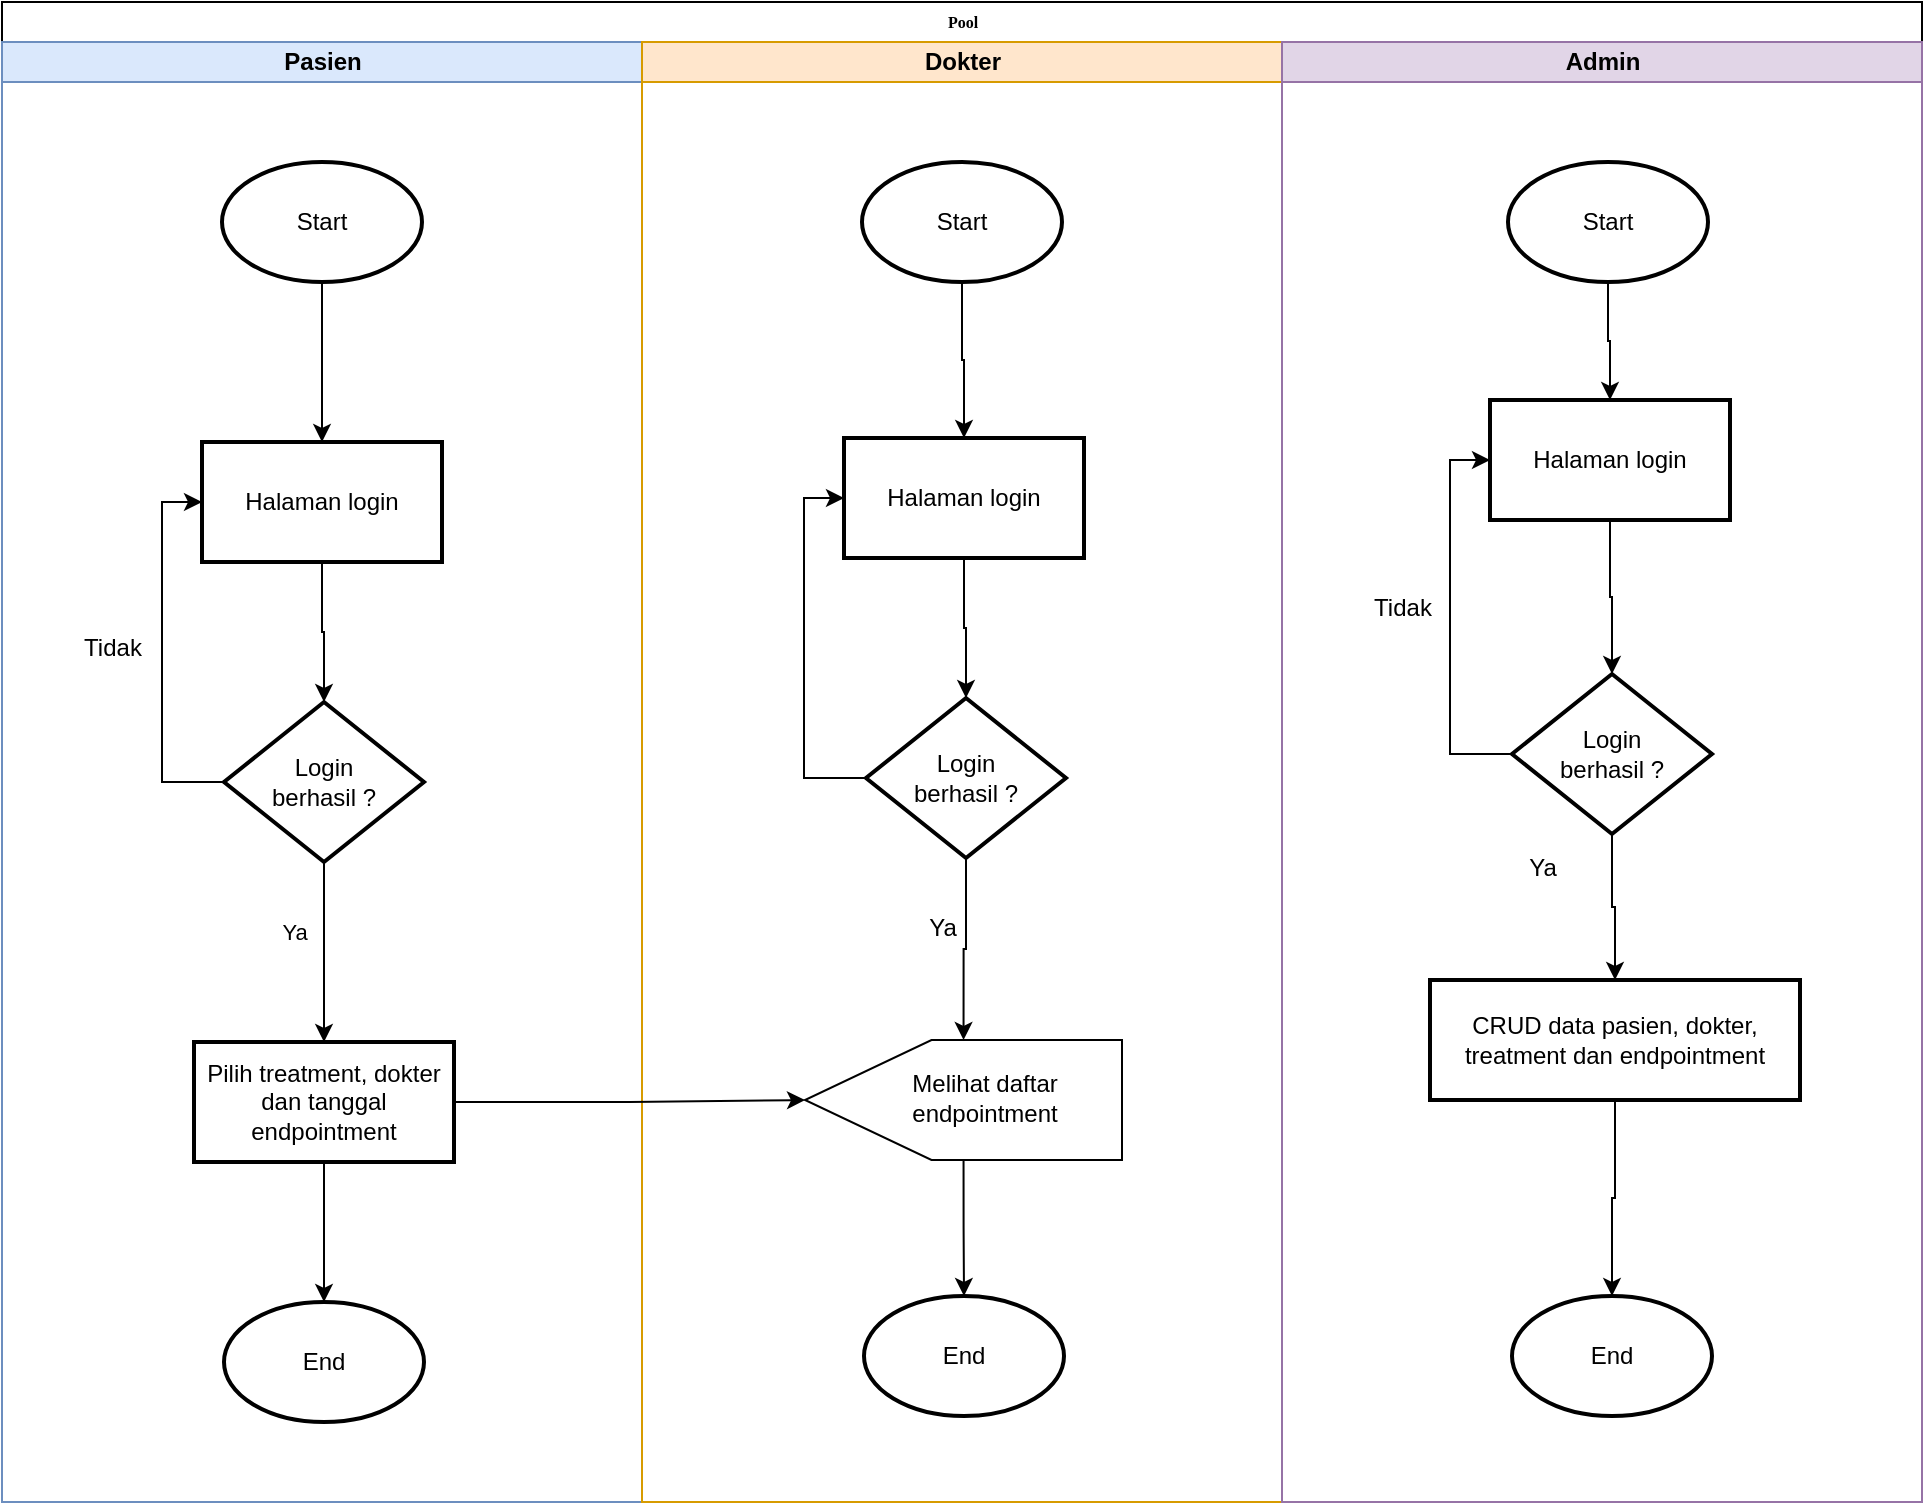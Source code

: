 <mxfile version="24.3.1" type="github">
  <diagram name="Page-1" id="74e2e168-ea6b-b213-b513-2b3c1d86103e">
    <mxGraphModel dx="1222" dy="686" grid="1" gridSize="10" guides="1" tooltips="1" connect="1" arrows="1" fold="1" page="1" pageScale="1" pageWidth="1100" pageHeight="850" background="none" math="0" shadow="0">
      <root>
        <mxCell id="0" />
        <mxCell id="1" parent="0" />
        <mxCell id="77e6c97f196da883-1" value="Pool" style="swimlane;html=1;childLayout=stackLayout;startSize=20;rounded=0;shadow=0;labelBackgroundColor=none;strokeWidth=1;fontFamily=Verdana;fontSize=8;align=center;" parent="1" vertex="1">
          <mxGeometry x="40" y="40" width="960" height="750" as="geometry" />
        </mxCell>
        <mxCell id="77e6c97f196da883-2" value="Pasien" style="swimlane;html=1;startSize=20;fillColor=#dae8fc;strokeColor=#6c8ebf;" parent="77e6c97f196da883-1" vertex="1">
          <mxGeometry y="20" width="320" height="730" as="geometry" />
        </mxCell>
        <mxCell id="SSBx5PmmuTlRX3L8GVTF-31" value="" style="edgeStyle=orthogonalEdgeStyle;rounded=0;orthogonalLoop=1;jettySize=auto;html=1;" edge="1" parent="77e6c97f196da883-2" source="SSBx5PmmuTlRX3L8GVTF-29" target="SSBx5PmmuTlRX3L8GVTF-30">
          <mxGeometry relative="1" as="geometry" />
        </mxCell>
        <mxCell id="SSBx5PmmuTlRX3L8GVTF-29" value="Start" style="strokeWidth=2;html=1;shape=mxgraph.flowchart.start_1;whiteSpace=wrap;" vertex="1" parent="77e6c97f196da883-2">
          <mxGeometry x="110" y="60" width="100" height="60" as="geometry" />
        </mxCell>
        <mxCell id="SSBx5PmmuTlRX3L8GVTF-33" value="" style="edgeStyle=orthogonalEdgeStyle;rounded=0;orthogonalLoop=1;jettySize=auto;html=1;" edge="1" parent="77e6c97f196da883-2" source="SSBx5PmmuTlRX3L8GVTF-30" target="SSBx5PmmuTlRX3L8GVTF-32">
          <mxGeometry relative="1" as="geometry" />
        </mxCell>
        <mxCell id="SSBx5PmmuTlRX3L8GVTF-30" value="Halaman login" style="whiteSpace=wrap;html=1;strokeWidth=2;" vertex="1" parent="77e6c97f196da883-2">
          <mxGeometry x="100" y="200" width="120" height="60" as="geometry" />
        </mxCell>
        <mxCell id="SSBx5PmmuTlRX3L8GVTF-34" style="edgeStyle=orthogonalEdgeStyle;rounded=0;orthogonalLoop=1;jettySize=auto;html=1;exitX=0;exitY=0.5;exitDx=0;exitDy=0;entryX=0;entryY=0.5;entryDx=0;entryDy=0;" edge="1" parent="77e6c97f196da883-2" source="SSBx5PmmuTlRX3L8GVTF-32" target="SSBx5PmmuTlRX3L8GVTF-30">
          <mxGeometry relative="1" as="geometry" />
        </mxCell>
        <mxCell id="SSBx5PmmuTlRX3L8GVTF-38" style="edgeStyle=orthogonalEdgeStyle;rounded=0;orthogonalLoop=1;jettySize=auto;html=1;exitX=0.5;exitY=1;exitDx=0;exitDy=0;entryX=0.5;entryY=0;entryDx=0;entryDy=0;" edge="1" parent="77e6c97f196da883-2" source="SSBx5PmmuTlRX3L8GVTF-32" target="SSBx5PmmuTlRX3L8GVTF-36">
          <mxGeometry relative="1" as="geometry" />
        </mxCell>
        <mxCell id="SSBx5PmmuTlRX3L8GVTF-39" value="Ya" style="edgeLabel;html=1;align=center;verticalAlign=middle;resizable=0;points=[];" vertex="1" connectable="0" parent="SSBx5PmmuTlRX3L8GVTF-38">
          <mxGeometry x="-0.311" y="-1" relative="1" as="geometry">
            <mxPoint x="-14" y="4" as="offset" />
          </mxGeometry>
        </mxCell>
        <mxCell id="SSBx5PmmuTlRX3L8GVTF-32" value="Login&lt;div&gt;berhasil ?&lt;/div&gt;" style="rhombus;whiteSpace=wrap;html=1;strokeWidth=2;" vertex="1" parent="77e6c97f196da883-2">
          <mxGeometry x="111" y="330" width="100" height="80" as="geometry" />
        </mxCell>
        <mxCell id="SSBx5PmmuTlRX3L8GVTF-35" value="Tidak" style="text;html=1;align=center;verticalAlign=middle;resizable=0;points=[];autosize=1;strokeColor=none;fillColor=none;" vertex="1" parent="77e6c97f196da883-2">
          <mxGeometry x="30" y="288" width="50" height="30" as="geometry" />
        </mxCell>
        <mxCell id="SSBx5PmmuTlRX3L8GVTF-41" value="" style="edgeStyle=orthogonalEdgeStyle;rounded=0;orthogonalLoop=1;jettySize=auto;html=1;" edge="1" parent="77e6c97f196da883-2" source="SSBx5PmmuTlRX3L8GVTF-36">
          <mxGeometry relative="1" as="geometry">
            <mxPoint x="161" y="630" as="targetPoint" />
          </mxGeometry>
        </mxCell>
        <mxCell id="SSBx5PmmuTlRX3L8GVTF-36" value="Pilih treatment, dokter dan tanggal endpointment" style="whiteSpace=wrap;html=1;strokeWidth=2;" vertex="1" parent="77e6c97f196da883-2">
          <mxGeometry x="96" y="500" width="130" height="60" as="geometry" />
        </mxCell>
        <mxCell id="SSBx5PmmuTlRX3L8GVTF-42" value="End" style="strokeWidth=2;html=1;shape=mxgraph.flowchart.start_1;whiteSpace=wrap;" vertex="1" parent="77e6c97f196da883-2">
          <mxGeometry x="111" y="630" width="100" height="60" as="geometry" />
        </mxCell>
        <mxCell id="77e6c97f196da883-3" value="Dokter" style="swimlane;html=1;startSize=20;fillColor=#ffe6cc;strokeColor=#d79b00;" parent="77e6c97f196da883-1" vertex="1">
          <mxGeometry x="320" y="20" width="320" height="730" as="geometry" />
        </mxCell>
        <mxCell id="SSBx5PmmuTlRX3L8GVTF-43" value="Start" style="strokeWidth=2;html=1;shape=mxgraph.flowchart.start_1;whiteSpace=wrap;" vertex="1" parent="77e6c97f196da883-3">
          <mxGeometry x="110" y="60" width="100" height="60" as="geometry" />
        </mxCell>
        <mxCell id="SSBx5PmmuTlRX3L8GVTF-54" value="" style="verticalLabelPosition=bottom;verticalAlign=top;html=1;shape=offPageConnector;rounded=0;size=0.399;rotation=90;" vertex="1" parent="77e6c97f196da883-3">
          <mxGeometry x="130.75" y="449.75" width="60" height="158.5" as="geometry" />
        </mxCell>
        <mxCell id="SSBx5PmmuTlRX3L8GVTF-58" value="Melihat daftar&lt;div&gt;endpointment&lt;/div&gt;" style="text;html=1;align=center;verticalAlign=middle;resizable=0;points=[];autosize=1;strokeColor=none;fillColor=none;" vertex="1" parent="77e6c97f196da883-3">
          <mxGeometry x="121" y="508" width="100" height="40" as="geometry" />
        </mxCell>
        <mxCell id="77e6c97f196da883-4" value="Admin" style="swimlane;html=1;startSize=20;fillColor=#e1d5e7;strokeColor=#9673a6;" parent="77e6c97f196da883-1" vertex="1">
          <mxGeometry x="640" y="20" width="320" height="730" as="geometry">
            <mxRectangle x="320" y="20" width="40" height="730" as="alternateBounds" />
          </mxGeometry>
        </mxCell>
        <mxCell id="SSBx5PmmuTlRX3L8GVTF-79" value="" style="edgeStyle=orthogonalEdgeStyle;rounded=0;orthogonalLoop=1;jettySize=auto;html=1;" edge="1" parent="77e6c97f196da883-4" source="SSBx5PmmuTlRX3L8GVTF-73" target="SSBx5PmmuTlRX3L8GVTF-78">
          <mxGeometry relative="1" as="geometry" />
        </mxCell>
        <mxCell id="SSBx5PmmuTlRX3L8GVTF-73" value="CRUD data pasien, dokter, treatment dan endpointment" style="whiteSpace=wrap;html=1;strokeWidth=2;" vertex="1" parent="77e6c97f196da883-4">
          <mxGeometry x="74" y="469" width="185" height="60" as="geometry" />
        </mxCell>
        <mxCell id="SSBx5PmmuTlRX3L8GVTF-78" value="End" style="strokeWidth=2;html=1;shape=mxgraph.flowchart.start_1;whiteSpace=wrap;" vertex="1" parent="77e6c97f196da883-4">
          <mxGeometry x="115" y="627" width="100" height="60" as="geometry" />
        </mxCell>
        <mxCell id="SSBx5PmmuTlRX3L8GVTF-57" style="edgeStyle=orthogonalEdgeStyle;rounded=0;orthogonalLoop=1;jettySize=auto;html=1;exitX=1;exitY=0.5;exitDx=0;exitDy=0;" edge="1" parent="77e6c97f196da883-1" source="SSBx5PmmuTlRX3L8GVTF-36" target="SSBx5PmmuTlRX3L8GVTF-54">
          <mxGeometry relative="1" as="geometry" />
        </mxCell>
        <mxCell id="SSBx5PmmuTlRX3L8GVTF-46" value="" style="edgeStyle=orthogonalEdgeStyle;rounded=0;orthogonalLoop=1;jettySize=auto;html=1;" edge="1" parent="1" source="SSBx5PmmuTlRX3L8GVTF-47" target="SSBx5PmmuTlRX3L8GVTF-51">
          <mxGeometry relative="1" as="geometry" />
        </mxCell>
        <mxCell id="SSBx5PmmuTlRX3L8GVTF-47" value="Halaman login" style="whiteSpace=wrap;html=1;strokeWidth=2;" vertex="1" parent="1">
          <mxGeometry x="461" y="258" width="120" height="60" as="geometry" />
        </mxCell>
        <mxCell id="SSBx5PmmuTlRX3L8GVTF-48" style="edgeStyle=orthogonalEdgeStyle;rounded=0;orthogonalLoop=1;jettySize=auto;html=1;exitX=0;exitY=0.5;exitDx=0;exitDy=0;entryX=0;entryY=0.5;entryDx=0;entryDy=0;" edge="1" parent="1" source="SSBx5PmmuTlRX3L8GVTF-51" target="SSBx5PmmuTlRX3L8GVTF-47">
          <mxGeometry relative="1" as="geometry" />
        </mxCell>
        <mxCell id="SSBx5PmmuTlRX3L8GVTF-55" value="" style="edgeStyle=orthogonalEdgeStyle;rounded=0;orthogonalLoop=1;jettySize=auto;html=1;" edge="1" parent="1" source="SSBx5PmmuTlRX3L8GVTF-51" target="SSBx5PmmuTlRX3L8GVTF-54">
          <mxGeometry relative="1" as="geometry" />
        </mxCell>
        <mxCell id="SSBx5PmmuTlRX3L8GVTF-51" value="Login&lt;div&gt;berhasil ?&lt;/div&gt;" style="rhombus;whiteSpace=wrap;html=1;strokeWidth=2;" vertex="1" parent="1">
          <mxGeometry x="472" y="388" width="100" height="80" as="geometry" />
        </mxCell>
        <mxCell id="SSBx5PmmuTlRX3L8GVTF-53" value="" style="edgeStyle=orthogonalEdgeStyle;rounded=0;orthogonalLoop=1;jettySize=auto;html=1;" edge="1" parent="1" source="SSBx5PmmuTlRX3L8GVTF-43" target="SSBx5PmmuTlRX3L8GVTF-47">
          <mxGeometry relative="1" as="geometry" />
        </mxCell>
        <mxCell id="SSBx5PmmuTlRX3L8GVTF-56" value="Ya" style="text;html=1;align=center;verticalAlign=middle;resizable=0;points=[];autosize=1;strokeColor=none;fillColor=none;" vertex="1" parent="1">
          <mxGeometry x="490" y="488" width="40" height="30" as="geometry" />
        </mxCell>
        <mxCell id="SSBx5PmmuTlRX3L8GVTF-59" value="End" style="strokeWidth=2;html=1;shape=mxgraph.flowchart.start_1;whiteSpace=wrap;" vertex="1" parent="1">
          <mxGeometry x="471" y="687" width="100" height="60" as="geometry" />
        </mxCell>
        <mxCell id="SSBx5PmmuTlRX3L8GVTF-60" value="" style="edgeStyle=orthogonalEdgeStyle;rounded=0;orthogonalLoop=1;jettySize=auto;html=1;" edge="1" parent="1" source="SSBx5PmmuTlRX3L8GVTF-54" target="SSBx5PmmuTlRX3L8GVTF-59">
          <mxGeometry relative="1" as="geometry" />
        </mxCell>
        <mxCell id="SSBx5PmmuTlRX3L8GVTF-61" value="Start" style="strokeWidth=2;html=1;shape=mxgraph.flowchart.start_1;whiteSpace=wrap;" vertex="1" parent="1">
          <mxGeometry x="793" y="120" width="100" height="60" as="geometry" />
        </mxCell>
        <mxCell id="SSBx5PmmuTlRX3L8GVTF-64" value="" style="edgeStyle=orthogonalEdgeStyle;rounded=0;orthogonalLoop=1;jettySize=auto;html=1;" edge="1" parent="1" source="SSBx5PmmuTlRX3L8GVTF-65" target="SSBx5PmmuTlRX3L8GVTF-68">
          <mxGeometry relative="1" as="geometry" />
        </mxCell>
        <mxCell id="SSBx5PmmuTlRX3L8GVTF-65" value="Halaman login" style="whiteSpace=wrap;html=1;strokeWidth=2;" vertex="1" parent="1">
          <mxGeometry x="784" y="239" width="120" height="60" as="geometry" />
        </mxCell>
        <mxCell id="SSBx5PmmuTlRX3L8GVTF-66" style="edgeStyle=orthogonalEdgeStyle;rounded=0;orthogonalLoop=1;jettySize=auto;html=1;exitX=0;exitY=0.5;exitDx=0;exitDy=0;entryX=0;entryY=0.5;entryDx=0;entryDy=0;" edge="1" parent="1" source="SSBx5PmmuTlRX3L8GVTF-68" target="SSBx5PmmuTlRX3L8GVTF-65">
          <mxGeometry relative="1" as="geometry" />
        </mxCell>
        <mxCell id="SSBx5PmmuTlRX3L8GVTF-74" value="" style="edgeStyle=orthogonalEdgeStyle;rounded=0;orthogonalLoop=1;jettySize=auto;html=1;" edge="1" parent="1" source="SSBx5PmmuTlRX3L8GVTF-68" target="SSBx5PmmuTlRX3L8GVTF-73">
          <mxGeometry relative="1" as="geometry" />
        </mxCell>
        <mxCell id="SSBx5PmmuTlRX3L8GVTF-68" value="Login&lt;div&gt;berhasil ?&lt;/div&gt;" style="rhombus;whiteSpace=wrap;html=1;strokeWidth=2;" vertex="1" parent="1">
          <mxGeometry x="795" y="376" width="100" height="80" as="geometry" />
        </mxCell>
        <mxCell id="SSBx5PmmuTlRX3L8GVTF-69" value="" style="edgeStyle=orthogonalEdgeStyle;rounded=0;orthogonalLoop=1;jettySize=auto;html=1;" edge="1" parent="1" source="SSBx5PmmuTlRX3L8GVTF-61" target="SSBx5PmmuTlRX3L8GVTF-65">
          <mxGeometry relative="1" as="geometry" />
        </mxCell>
        <mxCell id="SSBx5PmmuTlRX3L8GVTF-76" value="Tidak" style="text;html=1;align=center;verticalAlign=middle;resizable=0;points=[];autosize=1;strokeColor=none;fillColor=none;" vertex="1" parent="1">
          <mxGeometry x="715" y="328" width="50" height="30" as="geometry" />
        </mxCell>
        <mxCell id="SSBx5PmmuTlRX3L8GVTF-77" value="Ya" style="text;html=1;align=center;verticalAlign=middle;resizable=0;points=[];autosize=1;strokeColor=none;fillColor=none;" vertex="1" parent="1">
          <mxGeometry x="790" y="458" width="40" height="30" as="geometry" />
        </mxCell>
      </root>
    </mxGraphModel>
  </diagram>
</mxfile>
